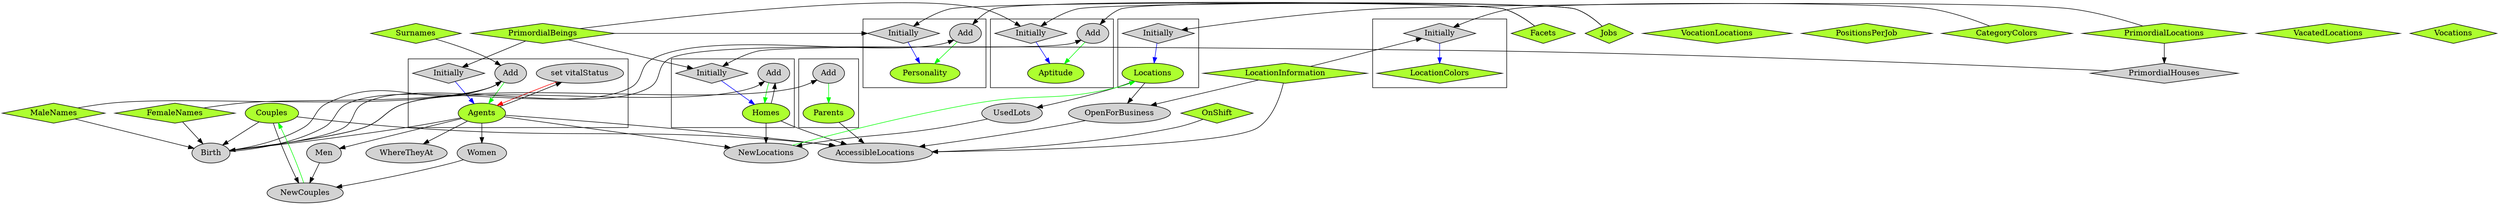 digraph {
node [ style="filled"]
subgraph "cluster_Agents"{
v10 [ label = "Agents" fillcolor="greenyellow"];
v11 [ label = "Add"];
v12 [ label = "Initially" shape="diamond"];
v14 [ label = "set vitalStatus"];
}
subgraph "cluster_Personality"{
v4 [ label = "Personality" fillcolor="greenyellow"];
v5 [ label = "Add"];
v16 [ label = "Initially" shape="diamond"];
}
subgraph "cluster_Aptitude"{
v18 [ label = "Aptitude" fillcolor="greenyellow"];
v19 [ label = "Add"];
v20 [ label = "Initially" shape="diamond"];
}
subgraph "cluster_Parents"{
v21 [ label = "Parents" fillcolor="greenyellow"];
v22 [ label = "Add"];
}
subgraph "cluster_LocationColors"{
v27 [ label = "LocationColors" fillcolor="greenyellow" shape="diamond"];
v28 [ label = "Initially" shape="diamond"];
}
subgraph "cluster_Locations"{
v32 [ label = "Locations" fillcolor="greenyellow"];
v33 [ label = "Initially" shape="diamond"];
}
subgraph "cluster_Homes"{
v34 [ label = "Homes" fillcolor="greenyellow"];
v35 [ label = "Add"];
v36 [ label = "Initially" shape="diamond"];
}
v0 [ label = "MaleNames" fillcolor="greenyellow" shape="diamond"];
v1 [ label = "FemaleNames" fillcolor="greenyellow" shape="diamond"];
v2 [ label = "Surnames" fillcolor="greenyellow" shape="diamond"];
v3 [ label = "Facets" fillcolor="greenyellow" shape="diamond"];
v6 [ label = "Birth"];
v7 [ label = "Couples" fillcolor="greenyellow"];
v8 [ label = "NewCouples"];
v9 [ label = "Men"];
v13 [ label = "PrimordialBeings" fillcolor="greenyellow" shape="diamond"];
v15 [ label = "Women"];
v17 [ label = "Jobs" fillcolor="greenyellow" shape="diamond"];
v23 [ label = "LocationInformation" fillcolor="greenyellow" shape="diamond"];
v24 [ label = "VocationLocations" fillcolor="greenyellow" shape="diamond"];
v25 [ label = "PositionsPerJob" fillcolor="greenyellow" shape="diamond"];
v26 [ label = "CategoryColors" fillcolor="greenyellow" shape="diamond"];
v29 [ label = "PrimordialLocations" fillcolor="greenyellow" shape="diamond"];
v30 [ label = "NewLocations"];
v31 [ label = "UsedLots"];
v37 [ label = "PrimordialHouses" shape="diamond"];
v38 [ label = "VacatedLocations" fillcolor="greenyellow" shape="diamond"];
v39 [ label = "Vocations" fillcolor="greenyellow" shape="diamond"];
v40 [ label = "OnShift" fillcolor="greenyellow" shape="diamond"];
v41 [ label = "WhereTheyAt"];
v42 [ label = "OpenForBusiness"];
v43 [ label = "AccessibleLocations"];
v5 -> v4 [ color="green" ]
v6 -> v5 [ constraint="false" ]
v7 -> v6
v8 -> v7 [ color="green" ]
v9 -> v8
v10 -> v9
v11 -> v10 [ color="green" ]
v6 -> v11 [ constraint="false" ]
v2 -> v11 [ constraint="false" ]
v0 -> v11 [ constraint="false" ]
v1 -> v11 [ constraint="false" ]
v12 -> v10 [ color="blue" ]
v13 -> v12 [ constraint="false" ]
v14 -> v10 [ color="red" ]
v10 -> v14 [ constraint="false" ]
v7 -> v8
v15 -> v8
v10 -> v15
v10 -> v6
v0 -> v6
v1 -> v6
v3 -> v5 [ constraint="false" ]
v16 -> v4 [ color="blue" ]
v13 -> v16 [ constraint="false" ]
v3 -> v16 [ constraint="false" ]
v19 -> v18 [ color="green" ]
v6 -> v19 [ constraint="false" ]
v17 -> v19 [ constraint="false" ]
v20 -> v18 [ color="blue" ]
v13 -> v20 [ constraint="false" ]
v17 -> v20 [ constraint="false" ]
v22 -> v21 [ color="green" ]
v6 -> v22 [ constraint="false" ]
v28 -> v27 [ color="blue" ]
v23 -> v28 [ constraint="false" ]
v26 -> v28 [ constraint="false" ]
v31 -> v30
v32 -> v31
v30 -> v32 [ color="green" ]
v33 -> v32 [ color="blue" ]
v29 -> v33 [ constraint="false" ]
v34 -> v30
v35 -> v34 [ color="green" ]
v6 -> v35 [ constraint="false" ]
v34 -> v35 [ constraint="false" ]
v36 -> v34 [ color="blue" ]
v37 -> v36 [ constraint="false" ]
v29 -> v37
v13 -> v36 [ constraint="false" ]
v10 -> v30
v10 -> v41
v32 -> v42
v23 -> v42
v10 -> v43
v42 -> v43
v23 -> v43
v34 -> v43
v7 -> v43
v21 -> v43
v40 -> v43
}
